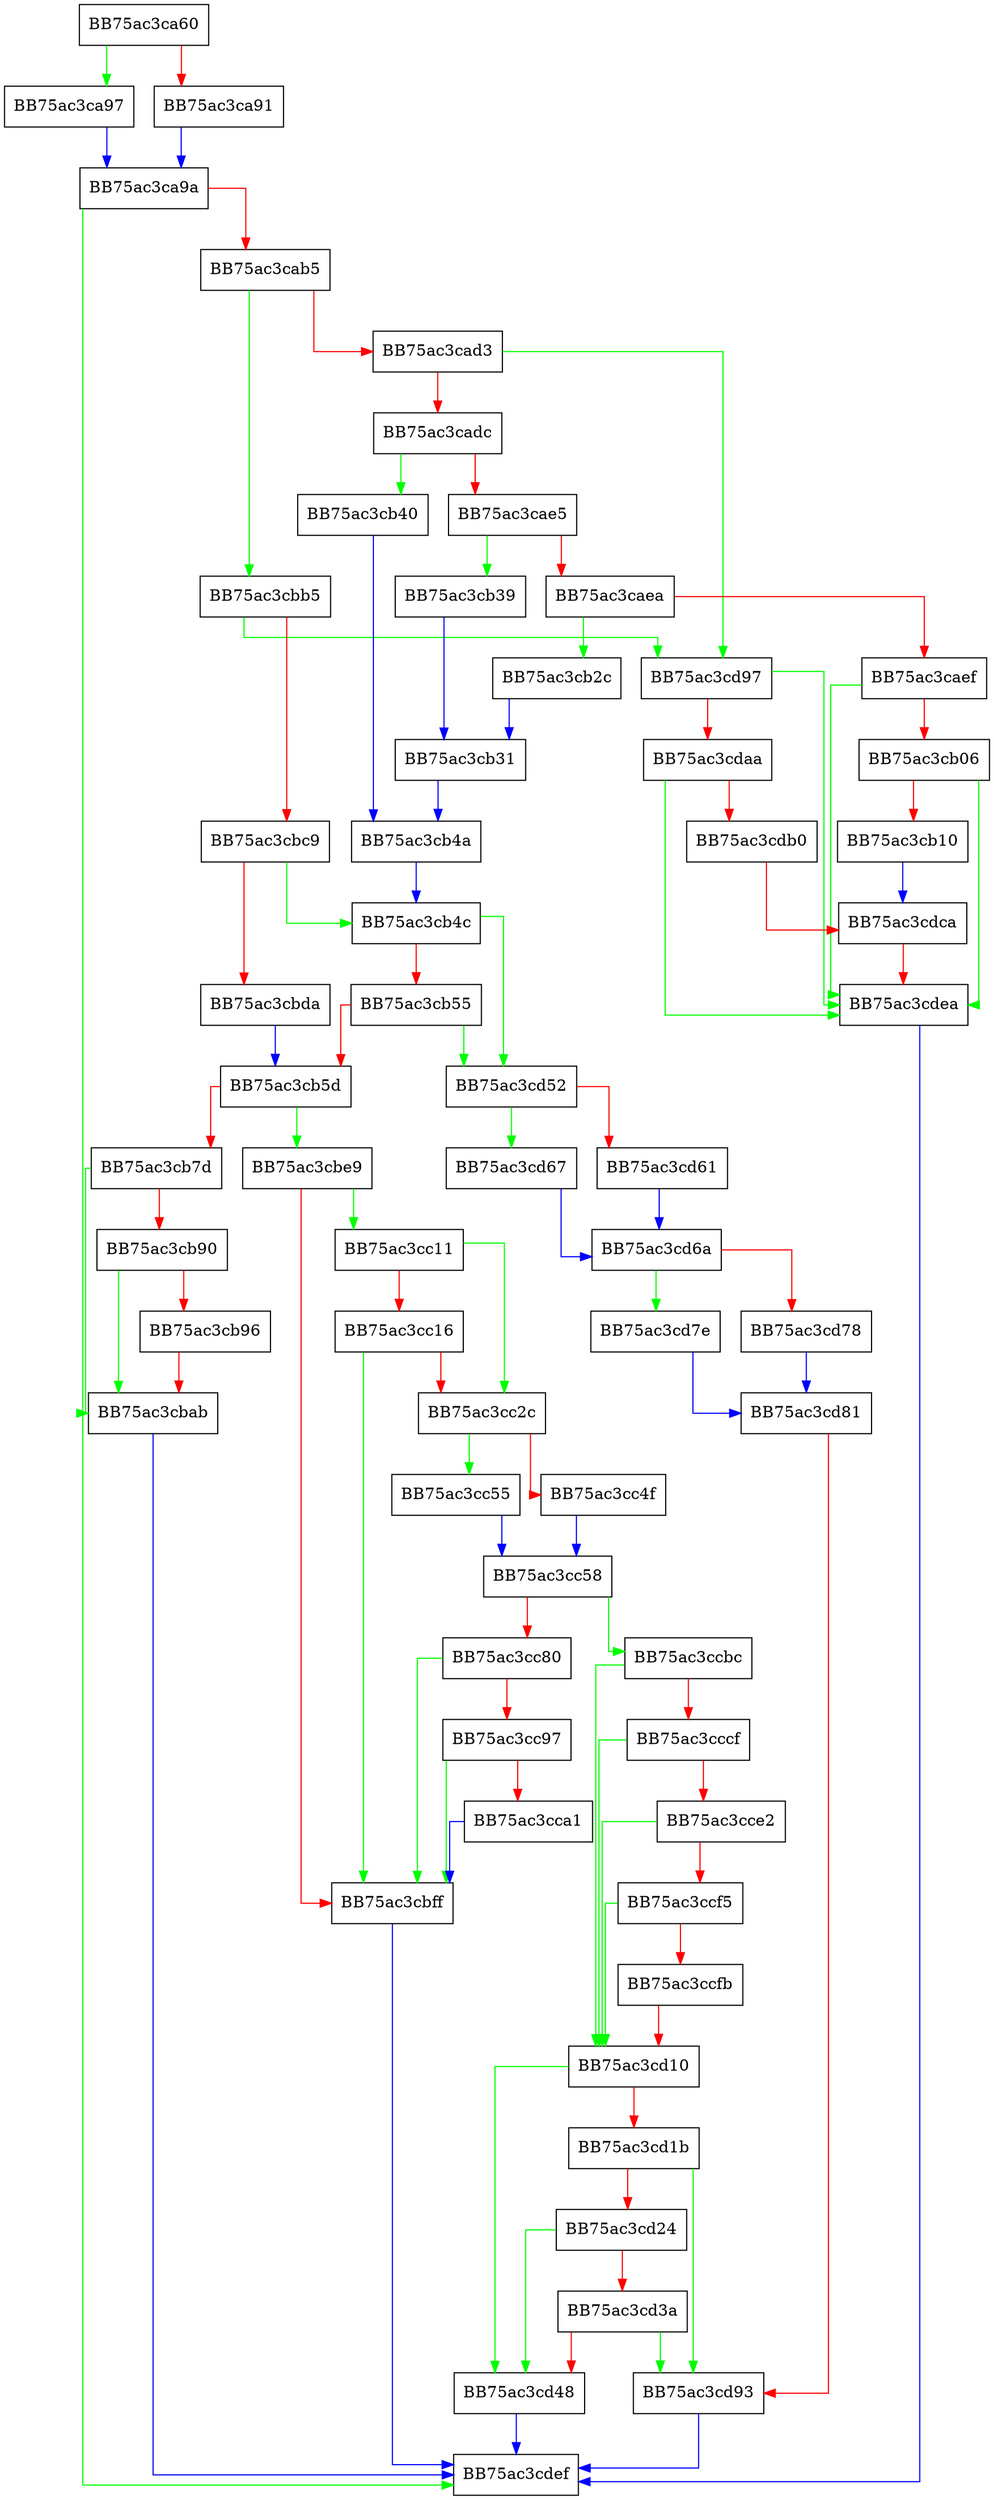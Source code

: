 digraph OpenFile {
  node [shape="box"];
  graph [splines=ortho];
  BB75ac3ca60 -> BB75ac3ca97 [color="green"];
  BB75ac3ca60 -> BB75ac3ca91 [color="red"];
  BB75ac3ca91 -> BB75ac3ca9a [color="blue"];
  BB75ac3ca97 -> BB75ac3ca9a [color="blue"];
  BB75ac3ca9a -> BB75ac3cdef [color="green"];
  BB75ac3ca9a -> BB75ac3cab5 [color="red"];
  BB75ac3cab5 -> BB75ac3cbb5 [color="green"];
  BB75ac3cab5 -> BB75ac3cad3 [color="red"];
  BB75ac3cad3 -> BB75ac3cd97 [color="green"];
  BB75ac3cad3 -> BB75ac3cadc [color="red"];
  BB75ac3cadc -> BB75ac3cb40 [color="green"];
  BB75ac3cadc -> BB75ac3cae5 [color="red"];
  BB75ac3cae5 -> BB75ac3cb39 [color="green"];
  BB75ac3cae5 -> BB75ac3caea [color="red"];
  BB75ac3caea -> BB75ac3cb2c [color="green"];
  BB75ac3caea -> BB75ac3caef [color="red"];
  BB75ac3caef -> BB75ac3cdea [color="green"];
  BB75ac3caef -> BB75ac3cb06 [color="red"];
  BB75ac3cb06 -> BB75ac3cdea [color="green"];
  BB75ac3cb06 -> BB75ac3cb10 [color="red"];
  BB75ac3cb10 -> BB75ac3cdca [color="blue"];
  BB75ac3cb2c -> BB75ac3cb31 [color="blue"];
  BB75ac3cb31 -> BB75ac3cb4a [color="blue"];
  BB75ac3cb39 -> BB75ac3cb31 [color="blue"];
  BB75ac3cb40 -> BB75ac3cb4a [color="blue"];
  BB75ac3cb4a -> BB75ac3cb4c [color="blue"];
  BB75ac3cb4c -> BB75ac3cd52 [color="green"];
  BB75ac3cb4c -> BB75ac3cb55 [color="red"];
  BB75ac3cb55 -> BB75ac3cd52 [color="green"];
  BB75ac3cb55 -> BB75ac3cb5d [color="red"];
  BB75ac3cb5d -> BB75ac3cbe9 [color="green"];
  BB75ac3cb5d -> BB75ac3cb7d [color="red"];
  BB75ac3cb7d -> BB75ac3cbab [color="green"];
  BB75ac3cb7d -> BB75ac3cb90 [color="red"];
  BB75ac3cb90 -> BB75ac3cbab [color="green"];
  BB75ac3cb90 -> BB75ac3cb96 [color="red"];
  BB75ac3cb96 -> BB75ac3cbab [color="red"];
  BB75ac3cbab -> BB75ac3cdef [color="blue"];
  BB75ac3cbb5 -> BB75ac3cd97 [color="green"];
  BB75ac3cbb5 -> BB75ac3cbc9 [color="red"];
  BB75ac3cbc9 -> BB75ac3cb4c [color="green"];
  BB75ac3cbc9 -> BB75ac3cbda [color="red"];
  BB75ac3cbda -> BB75ac3cb5d [color="blue"];
  BB75ac3cbe9 -> BB75ac3cc11 [color="green"];
  BB75ac3cbe9 -> BB75ac3cbff [color="red"];
  BB75ac3cbff -> BB75ac3cdef [color="blue"];
  BB75ac3cc11 -> BB75ac3cc2c [color="green"];
  BB75ac3cc11 -> BB75ac3cc16 [color="red"];
  BB75ac3cc16 -> BB75ac3cbff [color="green"];
  BB75ac3cc16 -> BB75ac3cc2c [color="red"];
  BB75ac3cc2c -> BB75ac3cc55 [color="green"];
  BB75ac3cc2c -> BB75ac3cc4f [color="red"];
  BB75ac3cc4f -> BB75ac3cc58 [color="blue"];
  BB75ac3cc55 -> BB75ac3cc58 [color="blue"];
  BB75ac3cc58 -> BB75ac3ccbc [color="green"];
  BB75ac3cc58 -> BB75ac3cc80 [color="red"];
  BB75ac3cc80 -> BB75ac3cbff [color="green"];
  BB75ac3cc80 -> BB75ac3cc97 [color="red"];
  BB75ac3cc97 -> BB75ac3cbff [color="green"];
  BB75ac3cc97 -> BB75ac3cca1 [color="red"];
  BB75ac3cca1 -> BB75ac3cbff [color="blue"];
  BB75ac3ccbc -> BB75ac3cd10 [color="green"];
  BB75ac3ccbc -> BB75ac3cccf [color="red"];
  BB75ac3cccf -> BB75ac3cd10 [color="green"];
  BB75ac3cccf -> BB75ac3cce2 [color="red"];
  BB75ac3cce2 -> BB75ac3cd10 [color="green"];
  BB75ac3cce2 -> BB75ac3ccf5 [color="red"];
  BB75ac3ccf5 -> BB75ac3cd10 [color="green"];
  BB75ac3ccf5 -> BB75ac3ccfb [color="red"];
  BB75ac3ccfb -> BB75ac3cd10 [color="red"];
  BB75ac3cd10 -> BB75ac3cd48 [color="green"];
  BB75ac3cd10 -> BB75ac3cd1b [color="red"];
  BB75ac3cd1b -> BB75ac3cd93 [color="green"];
  BB75ac3cd1b -> BB75ac3cd24 [color="red"];
  BB75ac3cd24 -> BB75ac3cd48 [color="green"];
  BB75ac3cd24 -> BB75ac3cd3a [color="red"];
  BB75ac3cd3a -> BB75ac3cd93 [color="green"];
  BB75ac3cd3a -> BB75ac3cd48 [color="red"];
  BB75ac3cd48 -> BB75ac3cdef [color="blue"];
  BB75ac3cd52 -> BB75ac3cd67 [color="green"];
  BB75ac3cd52 -> BB75ac3cd61 [color="red"];
  BB75ac3cd61 -> BB75ac3cd6a [color="blue"];
  BB75ac3cd67 -> BB75ac3cd6a [color="blue"];
  BB75ac3cd6a -> BB75ac3cd7e [color="green"];
  BB75ac3cd6a -> BB75ac3cd78 [color="red"];
  BB75ac3cd78 -> BB75ac3cd81 [color="blue"];
  BB75ac3cd7e -> BB75ac3cd81 [color="blue"];
  BB75ac3cd81 -> BB75ac3cd93 [color="red"];
  BB75ac3cd93 -> BB75ac3cdef [color="blue"];
  BB75ac3cd97 -> BB75ac3cdea [color="green"];
  BB75ac3cd97 -> BB75ac3cdaa [color="red"];
  BB75ac3cdaa -> BB75ac3cdea [color="green"];
  BB75ac3cdaa -> BB75ac3cdb0 [color="red"];
  BB75ac3cdb0 -> BB75ac3cdca [color="red"];
  BB75ac3cdca -> BB75ac3cdea [color="red"];
  BB75ac3cdea -> BB75ac3cdef [color="blue"];
}